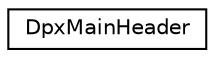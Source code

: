 digraph G
{
  edge [fontname="Helvetica",fontsize="10",labelfontname="Helvetica",labelfontsize="10"];
  node [fontname="Helvetica",fontsize="10",shape=record];
  rankdir=LR;
  Node1 [label="DpxMainHeader",height=0.2,width=0.4,color="black", fillcolor="white", style="filled",URL="$d7/dd4/structDpxMainHeader.html"];
}

